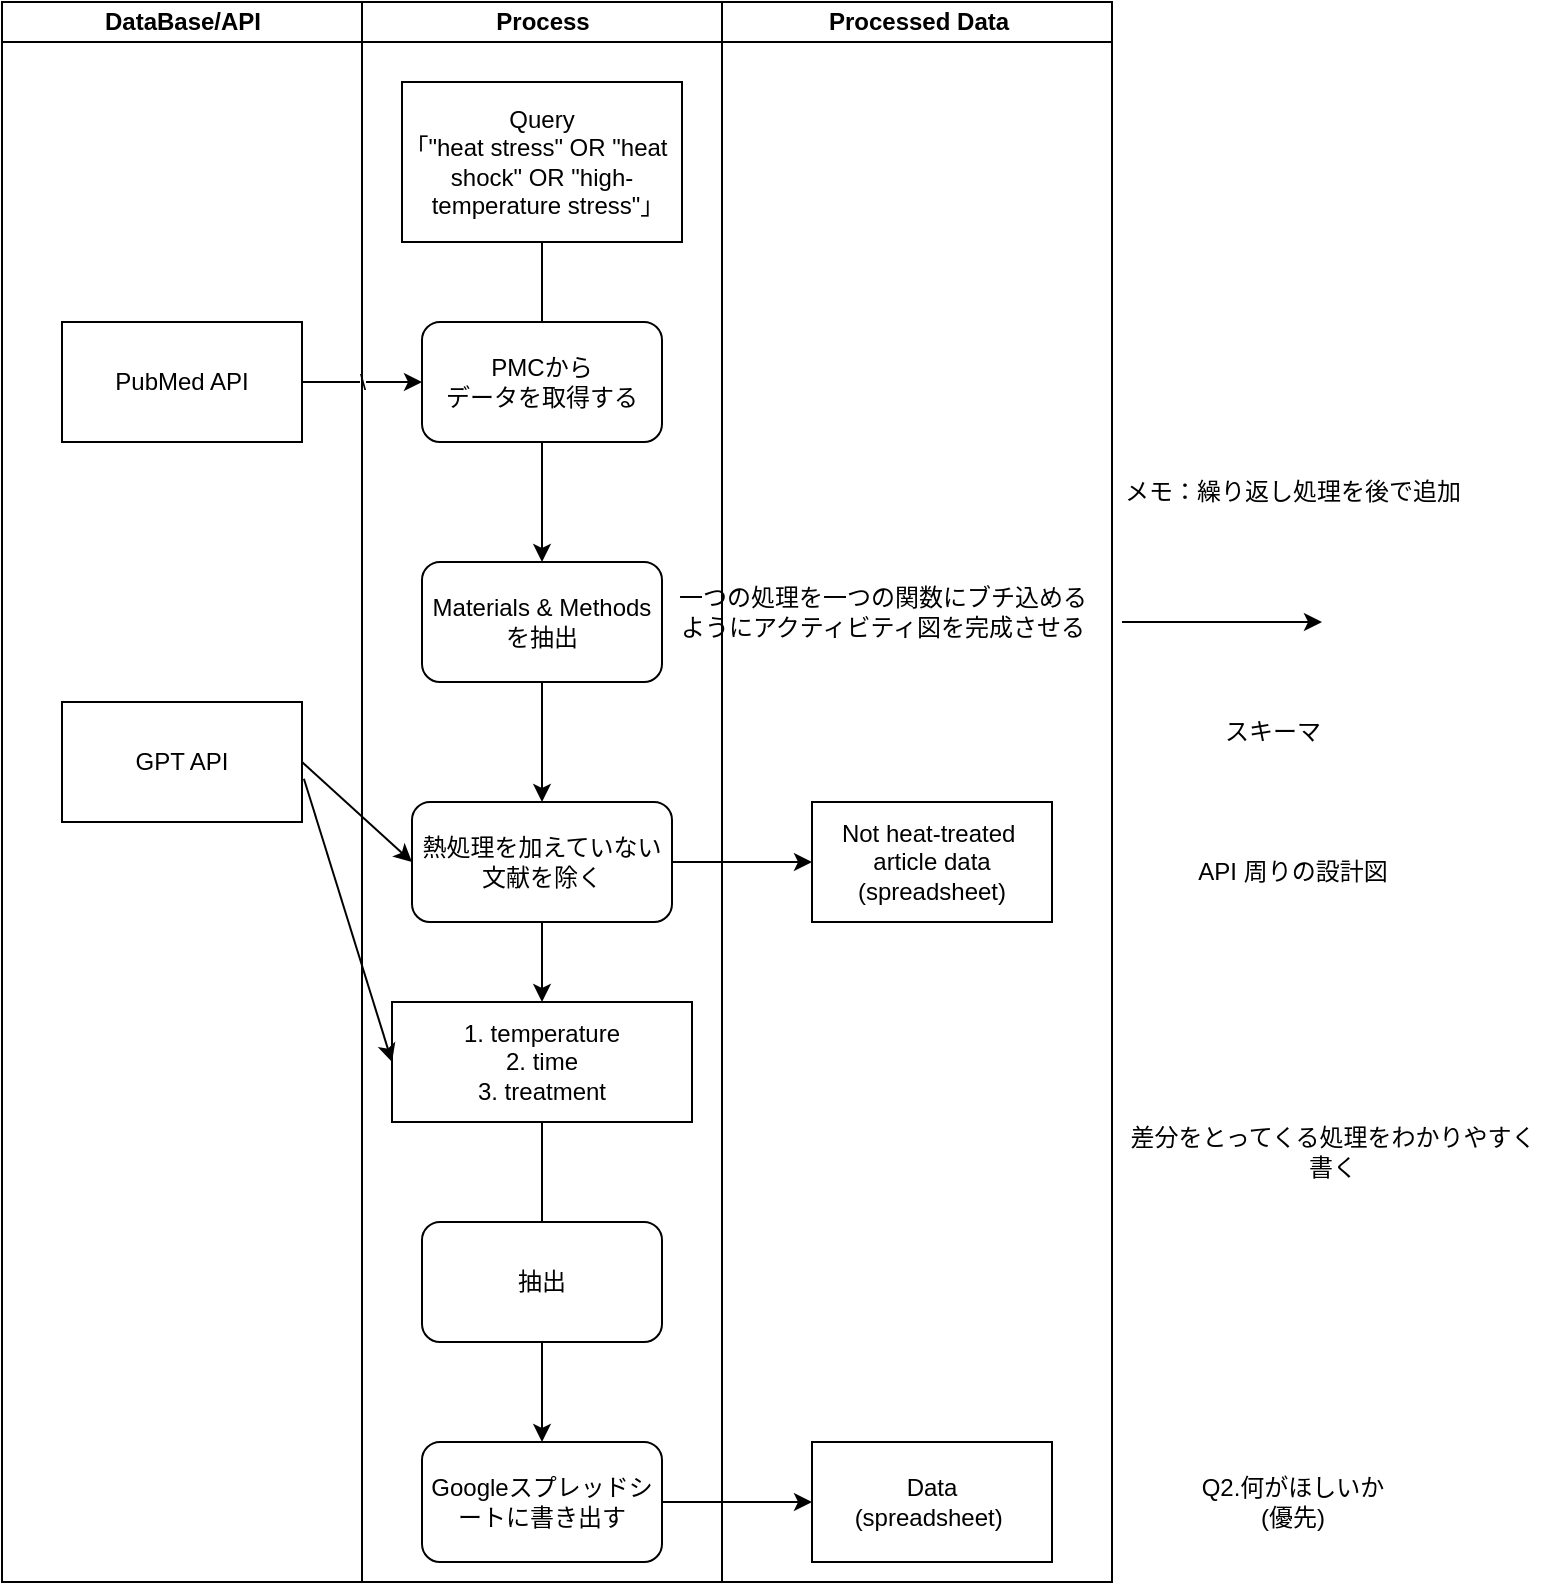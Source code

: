 <mxfile>
    <diagram id="XXfRp2zLRPGOdZGCUI0H" name="ページ1">
        <mxGraphModel dx="1404" dy="947" grid="1" gridSize="10" guides="1" tooltips="1" connect="1" arrows="1" fold="1" page="1" pageScale="1" pageWidth="827" pageHeight="1169" math="0" shadow="0">
            <root>
                <mxCell id="0"/>
                <mxCell id="1" parent="0"/>
                <mxCell id="25" value="DataBase/API" style="swimlane;startSize=20;html=1;fillColor=default;swimlaneFillColor=default;" parent="1" vertex="1">
                    <mxGeometry x="20" y="10" width="180" height="790" as="geometry"/>
                </mxCell>
                <mxCell id="2" value="PubMed API" style="rounded=0;whiteSpace=wrap;html=1;" parent="25" vertex="1">
                    <mxGeometry x="30" y="160" width="120" height="60" as="geometry"/>
                </mxCell>
                <mxCell id="46" value="GPT API" style="rounded=0;whiteSpace=wrap;html=1;" vertex="1" parent="25">
                    <mxGeometry x="30" y="350" width="120" height="60" as="geometry"/>
                </mxCell>
                <mxCell id="6" value="\\" style="endArrow=classic;html=1;exitX=1;exitY=0.5;exitDx=0;exitDy=0;entryX=0;entryY=0.5;entryDx=0;entryDy=0;" parent="1" source="2" target="4" edge="1">
                    <mxGeometry width="50" height="50" relative="1" as="geometry">
                        <mxPoint x="160" y="230" as="sourcePoint"/>
                        <mxPoint x="210" y="230" as="targetPoint"/>
                        <mxPoint as="offset"/>
                    </mxGeometry>
                </mxCell>
                <mxCell id="14" value="" style="endArrow=classic;html=1;exitX=1;exitY=0.5;exitDx=0;exitDy=0;entryX=0;entryY=0.5;entryDx=0;entryDy=0;" parent="1" source="12" target="15" edge="1">
                    <mxGeometry width="50" height="50" relative="1" as="geometry">
                        <mxPoint x="320" y="500" as="sourcePoint"/>
                        <mxPoint x="540" y="690" as="targetPoint"/>
                    </mxGeometry>
                </mxCell>
                <mxCell id="28" value="Process&lt;br&gt;" style="swimlane;startSize=20;html=1;" parent="1" vertex="1">
                    <mxGeometry x="200" y="10" width="180" height="790" as="geometry"/>
                </mxCell>
                <mxCell id="5" value="Query&lt;br&gt;｢&quot;heat stress&quot; OR &quot;heat shock&quot; OR &quot;high-temperature stress&quot;｣" style="rounded=0;whiteSpace=wrap;html=1;" parent="28" vertex="1">
                    <mxGeometry x="20" y="40" width="140" height="80" as="geometry"/>
                </mxCell>
                <mxCell id="7" value="" style="endArrow=none;html=1;entryX=0.5;entryY=1;entryDx=0;entryDy=0;exitX=0.5;exitY=0;exitDx=0;exitDy=0;" parent="28" source="4" target="5" edge="1">
                    <mxGeometry width="50" height="50" relative="1" as="geometry">
                        <mxPoint x="179" y="270" as="sourcePoint"/>
                        <mxPoint x="229" y="220" as="targetPoint"/>
                    </mxGeometry>
                </mxCell>
                <mxCell id="9" value="熱処理を加えていない文献を除く" style="rounded=1;whiteSpace=wrap;html=1;" parent="28" vertex="1">
                    <mxGeometry x="25" y="400" width="130" height="60" as="geometry"/>
                </mxCell>
                <mxCell id="4" value="PMCから&lt;br&gt;データを取得する" style="rounded=1;whiteSpace=wrap;html=1;" parent="28" vertex="1">
                    <mxGeometry x="30" y="160" width="120" height="60" as="geometry"/>
                </mxCell>
                <mxCell id="8" value="" style="endArrow=classic;html=1;exitX=0.5;exitY=1;exitDx=0;exitDy=0;entryX=0.5;entryY=0;entryDx=0;entryDy=0;" parent="28" source="4" target="33" edge="1">
                    <mxGeometry width="50" height="50" relative="1" as="geometry">
                        <mxPoint x="40" y="320" as="sourcePoint"/>
                        <mxPoint x="90" y="270" as="targetPoint"/>
                    </mxGeometry>
                </mxCell>
                <mxCell id="10" value="1. temperature&lt;br&gt;2. time&lt;br&gt;3. treatment" style="rounded=0;whiteSpace=wrap;html=1;" parent="28" vertex="1">
                    <mxGeometry x="15" y="500" width="150" height="60" as="geometry"/>
                </mxCell>
                <mxCell id="33" value="Materials &amp;amp; Methods&lt;br&gt;を抽出" style="rounded=1;whiteSpace=wrap;html=1;" parent="28" vertex="1">
                    <mxGeometry x="30" y="280" width="120" height="60" as="geometry"/>
                </mxCell>
                <mxCell id="34" value="" style="endArrow=classic;html=1;exitX=0.5;exitY=1;exitDx=0;exitDy=0;" parent="28" source="33" target="9" edge="1">
                    <mxGeometry width="50" height="50" relative="1" as="geometry">
                        <mxPoint x="100" y="230" as="sourcePoint"/>
                        <mxPoint x="100" y="270" as="targetPoint"/>
                    </mxGeometry>
                </mxCell>
                <mxCell id="35" value="" style="endArrow=classic;html=1;exitX=0.5;exitY=1;exitDx=0;exitDy=0;entryX=0.5;entryY=0;entryDx=0;entryDy=0;" parent="28" source="9" target="10" edge="1">
                    <mxGeometry width="50" height="50" relative="1" as="geometry">
                        <mxPoint x="100" y="330" as="sourcePoint"/>
                        <mxPoint x="100" y="400" as="targetPoint"/>
                    </mxGeometry>
                </mxCell>
                <mxCell id="12" value="Googleスプレッドシートに書き出す" style="rounded=1;whiteSpace=wrap;html=1;" parent="28" vertex="1">
                    <mxGeometry x="30" y="720" width="120" height="60" as="geometry"/>
                </mxCell>
                <mxCell id="45" value="" style="edgeStyle=none;html=1;" parent="28" source="44" target="12" edge="1">
                    <mxGeometry relative="1" as="geometry"/>
                </mxCell>
                <mxCell id="44" value="抽出" style="rounded=1;whiteSpace=wrap;html=1;" parent="28" vertex="1">
                    <mxGeometry x="30" y="610" width="120" height="60" as="geometry"/>
                </mxCell>
                <mxCell id="29" value="Processed Data" style="swimlane;startSize=20;html=1;" parent="1" vertex="1">
                    <mxGeometry x="380" y="10" width="195" height="790" as="geometry"/>
                </mxCell>
                <mxCell id="15" value="Data&lt;br&gt;(spreadsheet)&amp;nbsp;" style="rounded=0;whiteSpace=wrap;html=1;" parent="29" vertex="1">
                    <mxGeometry x="45" y="720" width="120" height="60" as="geometry"/>
                </mxCell>
                <mxCell id="32" value="Not heat-treated&amp;nbsp;&lt;br&gt;article data&lt;br&gt;(spreadsheet)" style="rounded=0;whiteSpace=wrap;html=1;" parent="29" vertex="1">
                    <mxGeometry x="45" y="400" width="120" height="60" as="geometry"/>
                </mxCell>
                <mxCell id="55" value="一つの処理を一つの関数にブチ込める&lt;br&gt;ようにアクティビティ図を完成させる" style="text;html=1;align=center;verticalAlign=middle;resizable=0;points=[];autosize=1;strokeColor=none;fillColor=none;" vertex="1" parent="29">
                    <mxGeometry x="-35" y="285" width="230" height="40" as="geometry"/>
                </mxCell>
                <mxCell id="31" value="" style="endArrow=classic;html=1;exitX=1;exitY=0.5;exitDx=0;exitDy=0;entryX=0;entryY=0.5;entryDx=0;entryDy=0;" parent="1" source="9" target="32" edge="1">
                    <mxGeometry width="50" height="50" relative="1" as="geometry">
                        <mxPoint x="460" y="305" as="sourcePoint"/>
                        <mxPoint x="420" y="360" as="targetPoint"/>
                    </mxGeometry>
                </mxCell>
                <mxCell id="16" value="API 周りの設計図" style="text;html=1;align=center;verticalAlign=middle;resizable=0;points=[];autosize=1;strokeColor=none;fillColor=none;" parent="1" vertex="1">
                    <mxGeometry x="605" y="430" width="120" height="30" as="geometry"/>
                </mxCell>
                <mxCell id="17" value="Q2.何がほしいか&lt;br&gt;(優先)" style="text;html=1;align=center;verticalAlign=middle;resizable=0;points=[];autosize=1;strokeColor=none;fillColor=none;" parent="1" vertex="1">
                    <mxGeometry x="610" y="740" width="110" height="40" as="geometry"/>
                </mxCell>
                <mxCell id="42" value="" style="endArrow=none;html=1;entryX=0.5;entryY=1;entryDx=0;entryDy=0;" parent="1" target="10" edge="1">
                    <mxGeometry width="50" height="50" relative="1" as="geometry">
                        <mxPoint x="290" y="620" as="sourcePoint"/>
                        <mxPoint x="290" y="650" as="targetPoint"/>
                    </mxGeometry>
                </mxCell>
                <mxCell id="48" value="" style="endArrow=classic;html=1;entryX=0;entryY=0.5;entryDx=0;entryDy=0;exitX=1.008;exitY=0.639;exitDx=0;exitDy=0;exitPerimeter=0;" edge="1" parent="1" source="46" target="10">
                    <mxGeometry width="50" height="50" relative="1" as="geometry">
                        <mxPoint x="160" y="500" as="sourcePoint"/>
                        <mxPoint x="240" y="330" as="targetPoint"/>
                    </mxGeometry>
                </mxCell>
                <mxCell id="49" value="メモ：繰り返し処理を後で追加" style="text;html=1;align=center;verticalAlign=middle;resizable=0;points=[];autosize=1;strokeColor=none;fillColor=none;" vertex="1" parent="1">
                    <mxGeometry x="570" y="240" width="190" height="30" as="geometry"/>
                </mxCell>
                <mxCell id="51" value="差分をとってくる処理をわかりやすく&lt;br&gt;書く" style="text;html=1;align=center;verticalAlign=middle;resizable=0;points=[];autosize=1;strokeColor=none;fillColor=none;" vertex="1" parent="1">
                    <mxGeometry x="570" y="565" width="230" height="40" as="geometry"/>
                </mxCell>
                <mxCell id="52" value="" style="edgeStyle=none;orthogonalLoop=1;jettySize=auto;html=1;" edge="1" parent="1">
                    <mxGeometry width="100" relative="1" as="geometry">
                        <mxPoint x="580" y="320" as="sourcePoint"/>
                        <mxPoint x="680" y="320" as="targetPoint"/>
                        <Array as="points"/>
                    </mxGeometry>
                </mxCell>
                <mxCell id="53" value="スキーマ" style="text;html=1;align=center;verticalAlign=middle;resizable=0;points=[];autosize=1;strokeColor=none;fillColor=none;" vertex="1" parent="1">
                    <mxGeometry x="620" y="360" width="70" height="30" as="geometry"/>
                </mxCell>
                <mxCell id="54" value="" style="endArrow=classic;html=1;entryX=0;entryY=0.5;entryDx=0;entryDy=0;exitX=1;exitY=0.5;exitDx=0;exitDy=0;" edge="1" parent="1" source="46" target="9">
                    <mxGeometry width="50" height="50" relative="1" as="geometry">
                        <mxPoint x="180.96" y="408.34" as="sourcePoint"/>
                        <mxPoint x="225" y="550" as="targetPoint"/>
                    </mxGeometry>
                </mxCell>
            </root>
        </mxGraphModel>
    </diagram>
</mxfile>